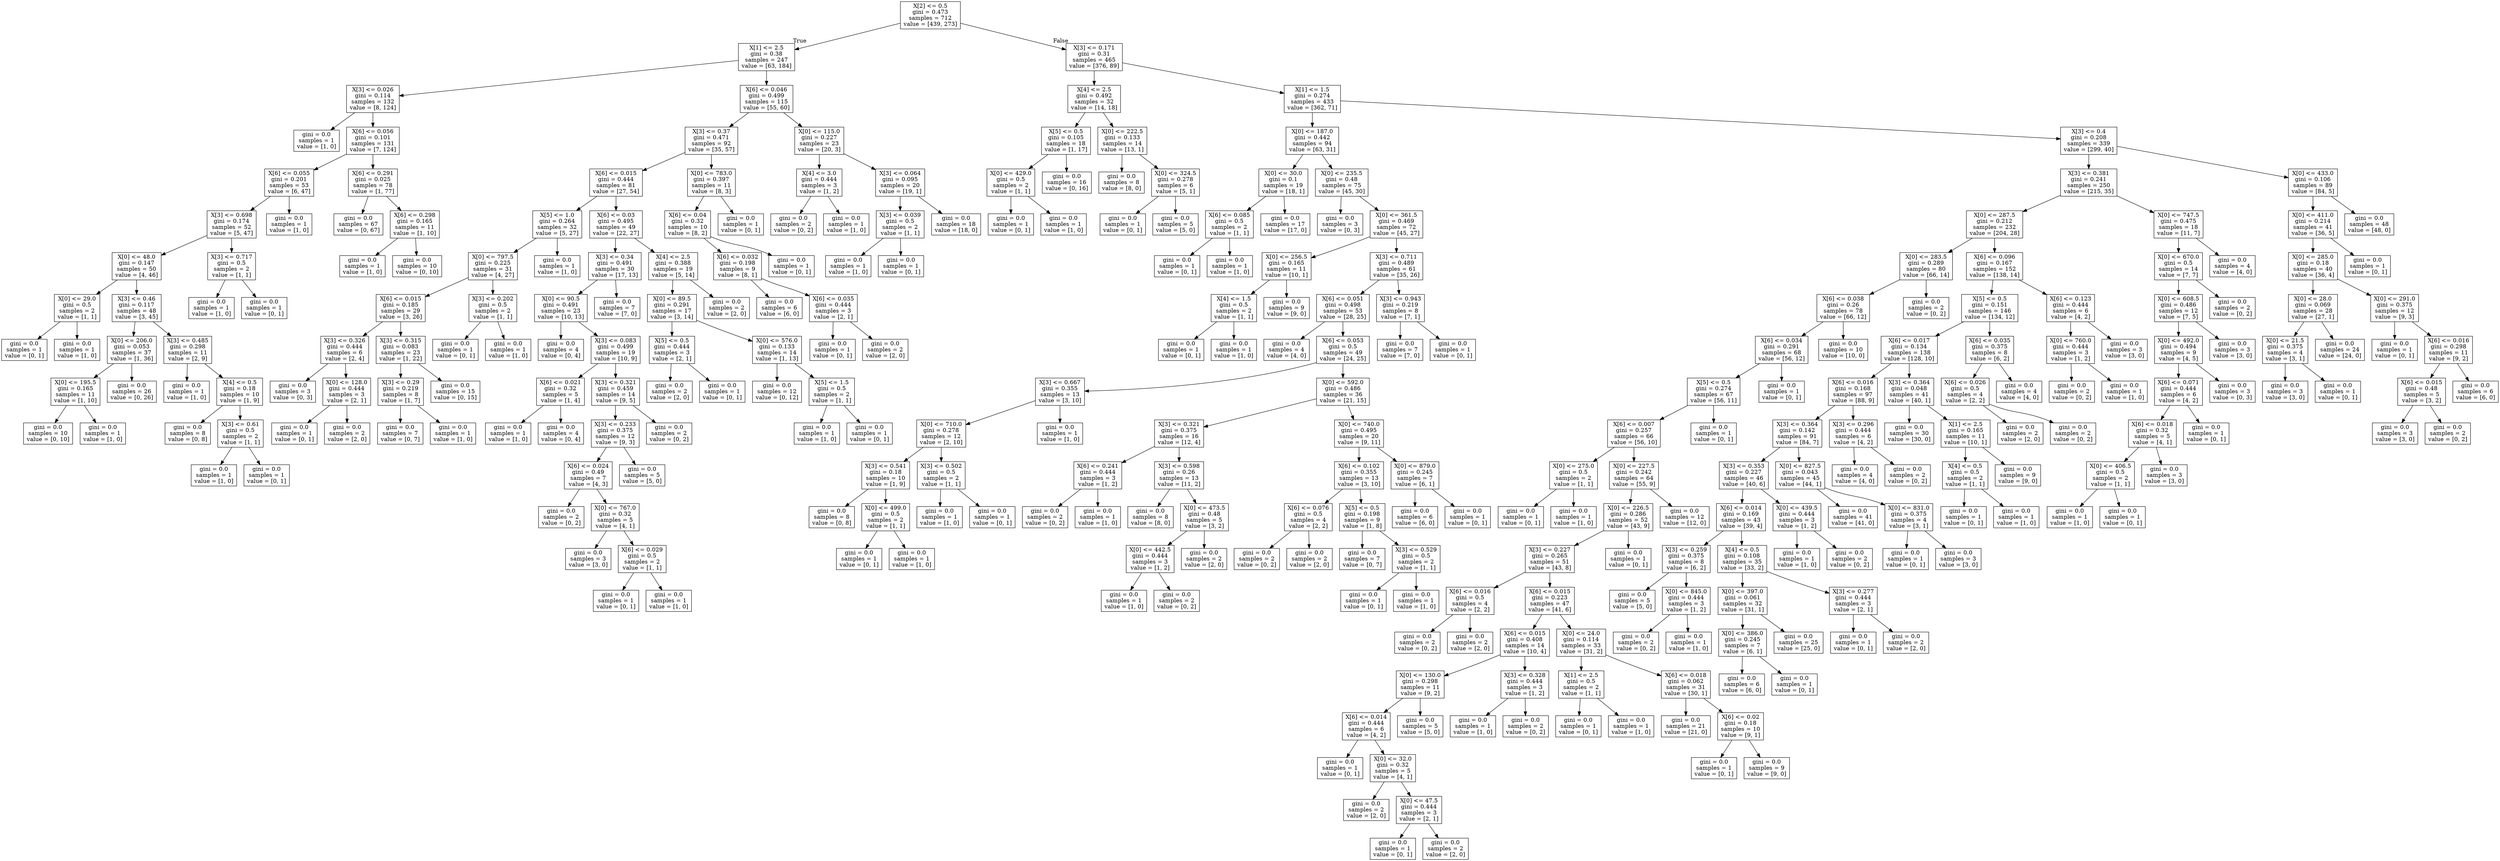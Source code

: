 digraph Tree {
node [shape=box] ;
0 [label="X[2] <= 0.5\ngini = 0.473\nsamples = 712\nvalue = [439, 273]"] ;
1 [label="X[1] <= 2.5\ngini = 0.38\nsamples = 247\nvalue = [63, 184]"] ;
0 -> 1 [labeldistance=2.5, labelangle=45, headlabel="True"] ;
2 [label="X[3] <= 0.026\ngini = 0.114\nsamples = 132\nvalue = [8, 124]"] ;
1 -> 2 ;
3 [label="gini = 0.0\nsamples = 1\nvalue = [1, 0]"] ;
2 -> 3 ;
4 [label="X[6] <= 0.056\ngini = 0.101\nsamples = 131\nvalue = [7, 124]"] ;
2 -> 4 ;
5 [label="X[6] <= 0.055\ngini = 0.201\nsamples = 53\nvalue = [6, 47]"] ;
4 -> 5 ;
6 [label="X[3] <= 0.698\ngini = 0.174\nsamples = 52\nvalue = [5, 47]"] ;
5 -> 6 ;
7 [label="X[0] <= 48.0\ngini = 0.147\nsamples = 50\nvalue = [4, 46]"] ;
6 -> 7 ;
8 [label="X[0] <= 29.0\ngini = 0.5\nsamples = 2\nvalue = [1, 1]"] ;
7 -> 8 ;
9 [label="gini = 0.0\nsamples = 1\nvalue = [0, 1]"] ;
8 -> 9 ;
10 [label="gini = 0.0\nsamples = 1\nvalue = [1, 0]"] ;
8 -> 10 ;
11 [label="X[3] <= 0.46\ngini = 0.117\nsamples = 48\nvalue = [3, 45]"] ;
7 -> 11 ;
12 [label="X[0] <= 206.0\ngini = 0.053\nsamples = 37\nvalue = [1, 36]"] ;
11 -> 12 ;
13 [label="X[0] <= 195.5\ngini = 0.165\nsamples = 11\nvalue = [1, 10]"] ;
12 -> 13 ;
14 [label="gini = 0.0\nsamples = 10\nvalue = [0, 10]"] ;
13 -> 14 ;
15 [label="gini = 0.0\nsamples = 1\nvalue = [1, 0]"] ;
13 -> 15 ;
16 [label="gini = 0.0\nsamples = 26\nvalue = [0, 26]"] ;
12 -> 16 ;
17 [label="X[3] <= 0.485\ngini = 0.298\nsamples = 11\nvalue = [2, 9]"] ;
11 -> 17 ;
18 [label="gini = 0.0\nsamples = 1\nvalue = [1, 0]"] ;
17 -> 18 ;
19 [label="X[4] <= 0.5\ngini = 0.18\nsamples = 10\nvalue = [1, 9]"] ;
17 -> 19 ;
20 [label="gini = 0.0\nsamples = 8\nvalue = [0, 8]"] ;
19 -> 20 ;
21 [label="X[3] <= 0.61\ngini = 0.5\nsamples = 2\nvalue = [1, 1]"] ;
19 -> 21 ;
22 [label="gini = 0.0\nsamples = 1\nvalue = [1, 0]"] ;
21 -> 22 ;
23 [label="gini = 0.0\nsamples = 1\nvalue = [0, 1]"] ;
21 -> 23 ;
24 [label="X[3] <= 0.717\ngini = 0.5\nsamples = 2\nvalue = [1, 1]"] ;
6 -> 24 ;
25 [label="gini = 0.0\nsamples = 1\nvalue = [1, 0]"] ;
24 -> 25 ;
26 [label="gini = 0.0\nsamples = 1\nvalue = [0, 1]"] ;
24 -> 26 ;
27 [label="gini = 0.0\nsamples = 1\nvalue = [1, 0]"] ;
5 -> 27 ;
28 [label="X[6] <= 0.291\ngini = 0.025\nsamples = 78\nvalue = [1, 77]"] ;
4 -> 28 ;
29 [label="gini = 0.0\nsamples = 67\nvalue = [0, 67]"] ;
28 -> 29 ;
30 [label="X[6] <= 0.298\ngini = 0.165\nsamples = 11\nvalue = [1, 10]"] ;
28 -> 30 ;
31 [label="gini = 0.0\nsamples = 1\nvalue = [1, 0]"] ;
30 -> 31 ;
32 [label="gini = 0.0\nsamples = 10\nvalue = [0, 10]"] ;
30 -> 32 ;
33 [label="X[6] <= 0.046\ngini = 0.499\nsamples = 115\nvalue = [55, 60]"] ;
1 -> 33 ;
34 [label="X[3] <= 0.37\ngini = 0.471\nsamples = 92\nvalue = [35, 57]"] ;
33 -> 34 ;
35 [label="X[6] <= 0.015\ngini = 0.444\nsamples = 81\nvalue = [27, 54]"] ;
34 -> 35 ;
36 [label="X[5] <= 1.0\ngini = 0.264\nsamples = 32\nvalue = [5, 27]"] ;
35 -> 36 ;
37 [label="X[0] <= 797.5\ngini = 0.225\nsamples = 31\nvalue = [4, 27]"] ;
36 -> 37 ;
38 [label="X[6] <= 0.015\ngini = 0.185\nsamples = 29\nvalue = [3, 26]"] ;
37 -> 38 ;
39 [label="X[3] <= 0.326\ngini = 0.444\nsamples = 6\nvalue = [2, 4]"] ;
38 -> 39 ;
40 [label="gini = 0.0\nsamples = 3\nvalue = [0, 3]"] ;
39 -> 40 ;
41 [label="X[0] <= 128.0\ngini = 0.444\nsamples = 3\nvalue = [2, 1]"] ;
39 -> 41 ;
42 [label="gini = 0.0\nsamples = 1\nvalue = [0, 1]"] ;
41 -> 42 ;
43 [label="gini = 0.0\nsamples = 2\nvalue = [2, 0]"] ;
41 -> 43 ;
44 [label="X[3] <= 0.315\ngini = 0.083\nsamples = 23\nvalue = [1, 22]"] ;
38 -> 44 ;
45 [label="X[3] <= 0.29\ngini = 0.219\nsamples = 8\nvalue = [1, 7]"] ;
44 -> 45 ;
46 [label="gini = 0.0\nsamples = 7\nvalue = [0, 7]"] ;
45 -> 46 ;
47 [label="gini = 0.0\nsamples = 1\nvalue = [1, 0]"] ;
45 -> 47 ;
48 [label="gini = 0.0\nsamples = 15\nvalue = [0, 15]"] ;
44 -> 48 ;
49 [label="X[3] <= 0.202\ngini = 0.5\nsamples = 2\nvalue = [1, 1]"] ;
37 -> 49 ;
50 [label="gini = 0.0\nsamples = 1\nvalue = [0, 1]"] ;
49 -> 50 ;
51 [label="gini = 0.0\nsamples = 1\nvalue = [1, 0]"] ;
49 -> 51 ;
52 [label="gini = 0.0\nsamples = 1\nvalue = [1, 0]"] ;
36 -> 52 ;
53 [label="X[6] <= 0.03\ngini = 0.495\nsamples = 49\nvalue = [22, 27]"] ;
35 -> 53 ;
54 [label="X[3] <= 0.34\ngini = 0.491\nsamples = 30\nvalue = [17, 13]"] ;
53 -> 54 ;
55 [label="X[0] <= 90.5\ngini = 0.491\nsamples = 23\nvalue = [10, 13]"] ;
54 -> 55 ;
56 [label="gini = 0.0\nsamples = 4\nvalue = [0, 4]"] ;
55 -> 56 ;
57 [label="X[3] <= 0.083\ngini = 0.499\nsamples = 19\nvalue = [10, 9]"] ;
55 -> 57 ;
58 [label="X[6] <= 0.021\ngini = 0.32\nsamples = 5\nvalue = [1, 4]"] ;
57 -> 58 ;
59 [label="gini = 0.0\nsamples = 1\nvalue = [1, 0]"] ;
58 -> 59 ;
60 [label="gini = 0.0\nsamples = 4\nvalue = [0, 4]"] ;
58 -> 60 ;
61 [label="X[3] <= 0.321\ngini = 0.459\nsamples = 14\nvalue = [9, 5]"] ;
57 -> 61 ;
62 [label="X[3] <= 0.233\ngini = 0.375\nsamples = 12\nvalue = [9, 3]"] ;
61 -> 62 ;
63 [label="X[6] <= 0.024\ngini = 0.49\nsamples = 7\nvalue = [4, 3]"] ;
62 -> 63 ;
64 [label="gini = 0.0\nsamples = 2\nvalue = [0, 2]"] ;
63 -> 64 ;
65 [label="X[0] <= 767.0\ngini = 0.32\nsamples = 5\nvalue = [4, 1]"] ;
63 -> 65 ;
66 [label="gini = 0.0\nsamples = 3\nvalue = [3, 0]"] ;
65 -> 66 ;
67 [label="X[6] <= 0.029\ngini = 0.5\nsamples = 2\nvalue = [1, 1]"] ;
65 -> 67 ;
68 [label="gini = 0.0\nsamples = 1\nvalue = [0, 1]"] ;
67 -> 68 ;
69 [label="gini = 0.0\nsamples = 1\nvalue = [1, 0]"] ;
67 -> 69 ;
70 [label="gini = 0.0\nsamples = 5\nvalue = [5, 0]"] ;
62 -> 70 ;
71 [label="gini = 0.0\nsamples = 2\nvalue = [0, 2]"] ;
61 -> 71 ;
72 [label="gini = 0.0\nsamples = 7\nvalue = [7, 0]"] ;
54 -> 72 ;
73 [label="X[4] <= 2.5\ngini = 0.388\nsamples = 19\nvalue = [5, 14]"] ;
53 -> 73 ;
74 [label="X[0] <= 89.5\ngini = 0.291\nsamples = 17\nvalue = [3, 14]"] ;
73 -> 74 ;
75 [label="X[5] <= 0.5\ngini = 0.444\nsamples = 3\nvalue = [2, 1]"] ;
74 -> 75 ;
76 [label="gini = 0.0\nsamples = 2\nvalue = [2, 0]"] ;
75 -> 76 ;
77 [label="gini = 0.0\nsamples = 1\nvalue = [0, 1]"] ;
75 -> 77 ;
78 [label="X[0] <= 576.0\ngini = 0.133\nsamples = 14\nvalue = [1, 13]"] ;
74 -> 78 ;
79 [label="gini = 0.0\nsamples = 12\nvalue = [0, 12]"] ;
78 -> 79 ;
80 [label="X[5] <= 1.5\ngini = 0.5\nsamples = 2\nvalue = [1, 1]"] ;
78 -> 80 ;
81 [label="gini = 0.0\nsamples = 1\nvalue = [1, 0]"] ;
80 -> 81 ;
82 [label="gini = 0.0\nsamples = 1\nvalue = [0, 1]"] ;
80 -> 82 ;
83 [label="gini = 0.0\nsamples = 2\nvalue = [2, 0]"] ;
73 -> 83 ;
84 [label="X[0] <= 783.0\ngini = 0.397\nsamples = 11\nvalue = [8, 3]"] ;
34 -> 84 ;
85 [label="X[6] <= 0.04\ngini = 0.32\nsamples = 10\nvalue = [8, 2]"] ;
84 -> 85 ;
86 [label="X[6] <= 0.032\ngini = 0.198\nsamples = 9\nvalue = [8, 1]"] ;
85 -> 86 ;
87 [label="gini = 0.0\nsamples = 6\nvalue = [6, 0]"] ;
86 -> 87 ;
88 [label="X[6] <= 0.035\ngini = 0.444\nsamples = 3\nvalue = [2, 1]"] ;
86 -> 88 ;
89 [label="gini = 0.0\nsamples = 1\nvalue = [0, 1]"] ;
88 -> 89 ;
90 [label="gini = 0.0\nsamples = 2\nvalue = [2, 0]"] ;
88 -> 90 ;
91 [label="gini = 0.0\nsamples = 1\nvalue = [0, 1]"] ;
85 -> 91 ;
92 [label="gini = 0.0\nsamples = 1\nvalue = [0, 1]"] ;
84 -> 92 ;
93 [label="X[0] <= 115.0\ngini = 0.227\nsamples = 23\nvalue = [20, 3]"] ;
33 -> 93 ;
94 [label="X[4] <= 3.0\ngini = 0.444\nsamples = 3\nvalue = [1, 2]"] ;
93 -> 94 ;
95 [label="gini = 0.0\nsamples = 2\nvalue = [0, 2]"] ;
94 -> 95 ;
96 [label="gini = 0.0\nsamples = 1\nvalue = [1, 0]"] ;
94 -> 96 ;
97 [label="X[3] <= 0.064\ngini = 0.095\nsamples = 20\nvalue = [19, 1]"] ;
93 -> 97 ;
98 [label="X[3] <= 0.039\ngini = 0.5\nsamples = 2\nvalue = [1, 1]"] ;
97 -> 98 ;
99 [label="gini = 0.0\nsamples = 1\nvalue = [1, 0]"] ;
98 -> 99 ;
100 [label="gini = 0.0\nsamples = 1\nvalue = [0, 1]"] ;
98 -> 100 ;
101 [label="gini = 0.0\nsamples = 18\nvalue = [18, 0]"] ;
97 -> 101 ;
102 [label="X[3] <= 0.171\ngini = 0.31\nsamples = 465\nvalue = [376, 89]"] ;
0 -> 102 [labeldistance=2.5, labelangle=-45, headlabel="False"] ;
103 [label="X[4] <= 2.5\ngini = 0.492\nsamples = 32\nvalue = [14, 18]"] ;
102 -> 103 ;
104 [label="X[5] <= 0.5\ngini = 0.105\nsamples = 18\nvalue = [1, 17]"] ;
103 -> 104 ;
105 [label="X[0] <= 429.0\ngini = 0.5\nsamples = 2\nvalue = [1, 1]"] ;
104 -> 105 ;
106 [label="gini = 0.0\nsamples = 1\nvalue = [0, 1]"] ;
105 -> 106 ;
107 [label="gini = 0.0\nsamples = 1\nvalue = [1, 0]"] ;
105 -> 107 ;
108 [label="gini = 0.0\nsamples = 16\nvalue = [0, 16]"] ;
104 -> 108 ;
109 [label="X[0] <= 222.5\ngini = 0.133\nsamples = 14\nvalue = [13, 1]"] ;
103 -> 109 ;
110 [label="gini = 0.0\nsamples = 8\nvalue = [8, 0]"] ;
109 -> 110 ;
111 [label="X[0] <= 324.5\ngini = 0.278\nsamples = 6\nvalue = [5, 1]"] ;
109 -> 111 ;
112 [label="gini = 0.0\nsamples = 1\nvalue = [0, 1]"] ;
111 -> 112 ;
113 [label="gini = 0.0\nsamples = 5\nvalue = [5, 0]"] ;
111 -> 113 ;
114 [label="X[1] <= 1.5\ngini = 0.274\nsamples = 433\nvalue = [362, 71]"] ;
102 -> 114 ;
115 [label="X[0] <= 187.0\ngini = 0.442\nsamples = 94\nvalue = [63, 31]"] ;
114 -> 115 ;
116 [label="X[0] <= 30.0\ngini = 0.1\nsamples = 19\nvalue = [18, 1]"] ;
115 -> 116 ;
117 [label="X[6] <= 0.085\ngini = 0.5\nsamples = 2\nvalue = [1, 1]"] ;
116 -> 117 ;
118 [label="gini = 0.0\nsamples = 1\nvalue = [0, 1]"] ;
117 -> 118 ;
119 [label="gini = 0.0\nsamples = 1\nvalue = [1, 0]"] ;
117 -> 119 ;
120 [label="gini = 0.0\nsamples = 17\nvalue = [17, 0]"] ;
116 -> 120 ;
121 [label="X[0] <= 235.5\ngini = 0.48\nsamples = 75\nvalue = [45, 30]"] ;
115 -> 121 ;
122 [label="gini = 0.0\nsamples = 3\nvalue = [0, 3]"] ;
121 -> 122 ;
123 [label="X[0] <= 361.5\ngini = 0.469\nsamples = 72\nvalue = [45, 27]"] ;
121 -> 123 ;
124 [label="X[0] <= 256.5\ngini = 0.165\nsamples = 11\nvalue = [10, 1]"] ;
123 -> 124 ;
125 [label="X[4] <= 1.5\ngini = 0.5\nsamples = 2\nvalue = [1, 1]"] ;
124 -> 125 ;
126 [label="gini = 0.0\nsamples = 1\nvalue = [0, 1]"] ;
125 -> 126 ;
127 [label="gini = 0.0\nsamples = 1\nvalue = [1, 0]"] ;
125 -> 127 ;
128 [label="gini = 0.0\nsamples = 9\nvalue = [9, 0]"] ;
124 -> 128 ;
129 [label="X[3] <= 0.711\ngini = 0.489\nsamples = 61\nvalue = [35, 26]"] ;
123 -> 129 ;
130 [label="X[6] <= 0.051\ngini = 0.498\nsamples = 53\nvalue = [28, 25]"] ;
129 -> 130 ;
131 [label="gini = 0.0\nsamples = 4\nvalue = [4, 0]"] ;
130 -> 131 ;
132 [label="X[6] <= 0.053\ngini = 0.5\nsamples = 49\nvalue = [24, 25]"] ;
130 -> 132 ;
133 [label="X[3] <= 0.667\ngini = 0.355\nsamples = 13\nvalue = [3, 10]"] ;
132 -> 133 ;
134 [label="X[0] <= 710.0\ngini = 0.278\nsamples = 12\nvalue = [2, 10]"] ;
133 -> 134 ;
135 [label="X[3] <= 0.541\ngini = 0.18\nsamples = 10\nvalue = [1, 9]"] ;
134 -> 135 ;
136 [label="gini = 0.0\nsamples = 8\nvalue = [0, 8]"] ;
135 -> 136 ;
137 [label="X[0] <= 499.0\ngini = 0.5\nsamples = 2\nvalue = [1, 1]"] ;
135 -> 137 ;
138 [label="gini = 0.0\nsamples = 1\nvalue = [0, 1]"] ;
137 -> 138 ;
139 [label="gini = 0.0\nsamples = 1\nvalue = [1, 0]"] ;
137 -> 139 ;
140 [label="X[3] <= 0.502\ngini = 0.5\nsamples = 2\nvalue = [1, 1]"] ;
134 -> 140 ;
141 [label="gini = 0.0\nsamples = 1\nvalue = [1, 0]"] ;
140 -> 141 ;
142 [label="gini = 0.0\nsamples = 1\nvalue = [0, 1]"] ;
140 -> 142 ;
143 [label="gini = 0.0\nsamples = 1\nvalue = [1, 0]"] ;
133 -> 143 ;
144 [label="X[0] <= 592.0\ngini = 0.486\nsamples = 36\nvalue = [21, 15]"] ;
132 -> 144 ;
145 [label="X[3] <= 0.321\ngini = 0.375\nsamples = 16\nvalue = [12, 4]"] ;
144 -> 145 ;
146 [label="X[6] <= 0.241\ngini = 0.444\nsamples = 3\nvalue = [1, 2]"] ;
145 -> 146 ;
147 [label="gini = 0.0\nsamples = 2\nvalue = [0, 2]"] ;
146 -> 147 ;
148 [label="gini = 0.0\nsamples = 1\nvalue = [1, 0]"] ;
146 -> 148 ;
149 [label="X[3] <= 0.598\ngini = 0.26\nsamples = 13\nvalue = [11, 2]"] ;
145 -> 149 ;
150 [label="gini = 0.0\nsamples = 8\nvalue = [8, 0]"] ;
149 -> 150 ;
151 [label="X[0] <= 473.5\ngini = 0.48\nsamples = 5\nvalue = [3, 2]"] ;
149 -> 151 ;
152 [label="X[0] <= 442.5\ngini = 0.444\nsamples = 3\nvalue = [1, 2]"] ;
151 -> 152 ;
153 [label="gini = 0.0\nsamples = 1\nvalue = [1, 0]"] ;
152 -> 153 ;
154 [label="gini = 0.0\nsamples = 2\nvalue = [0, 2]"] ;
152 -> 154 ;
155 [label="gini = 0.0\nsamples = 2\nvalue = [2, 0]"] ;
151 -> 155 ;
156 [label="X[0] <= 740.0\ngini = 0.495\nsamples = 20\nvalue = [9, 11]"] ;
144 -> 156 ;
157 [label="X[6] <= 0.102\ngini = 0.355\nsamples = 13\nvalue = [3, 10]"] ;
156 -> 157 ;
158 [label="X[6] <= 0.076\ngini = 0.5\nsamples = 4\nvalue = [2, 2]"] ;
157 -> 158 ;
159 [label="gini = 0.0\nsamples = 2\nvalue = [0, 2]"] ;
158 -> 159 ;
160 [label="gini = 0.0\nsamples = 2\nvalue = [2, 0]"] ;
158 -> 160 ;
161 [label="X[5] <= 0.5\ngini = 0.198\nsamples = 9\nvalue = [1, 8]"] ;
157 -> 161 ;
162 [label="gini = 0.0\nsamples = 7\nvalue = [0, 7]"] ;
161 -> 162 ;
163 [label="X[3] <= 0.529\ngini = 0.5\nsamples = 2\nvalue = [1, 1]"] ;
161 -> 163 ;
164 [label="gini = 0.0\nsamples = 1\nvalue = [0, 1]"] ;
163 -> 164 ;
165 [label="gini = 0.0\nsamples = 1\nvalue = [1, 0]"] ;
163 -> 165 ;
166 [label="X[0] <= 879.0\ngini = 0.245\nsamples = 7\nvalue = [6, 1]"] ;
156 -> 166 ;
167 [label="gini = 0.0\nsamples = 6\nvalue = [6, 0]"] ;
166 -> 167 ;
168 [label="gini = 0.0\nsamples = 1\nvalue = [0, 1]"] ;
166 -> 168 ;
169 [label="X[3] <= 0.943\ngini = 0.219\nsamples = 8\nvalue = [7, 1]"] ;
129 -> 169 ;
170 [label="gini = 0.0\nsamples = 7\nvalue = [7, 0]"] ;
169 -> 170 ;
171 [label="gini = 0.0\nsamples = 1\nvalue = [0, 1]"] ;
169 -> 171 ;
172 [label="X[3] <= 0.4\ngini = 0.208\nsamples = 339\nvalue = [299, 40]"] ;
114 -> 172 ;
173 [label="X[3] <= 0.381\ngini = 0.241\nsamples = 250\nvalue = [215, 35]"] ;
172 -> 173 ;
174 [label="X[0] <= 287.5\ngini = 0.212\nsamples = 232\nvalue = [204, 28]"] ;
173 -> 174 ;
175 [label="X[0] <= 283.5\ngini = 0.289\nsamples = 80\nvalue = [66, 14]"] ;
174 -> 175 ;
176 [label="X[6] <= 0.038\ngini = 0.26\nsamples = 78\nvalue = [66, 12]"] ;
175 -> 176 ;
177 [label="X[6] <= 0.034\ngini = 0.291\nsamples = 68\nvalue = [56, 12]"] ;
176 -> 177 ;
178 [label="X[5] <= 0.5\ngini = 0.274\nsamples = 67\nvalue = [56, 11]"] ;
177 -> 178 ;
179 [label="X[6] <= 0.007\ngini = 0.257\nsamples = 66\nvalue = [56, 10]"] ;
178 -> 179 ;
180 [label="X[0] <= 275.0\ngini = 0.5\nsamples = 2\nvalue = [1, 1]"] ;
179 -> 180 ;
181 [label="gini = 0.0\nsamples = 1\nvalue = [0, 1]"] ;
180 -> 181 ;
182 [label="gini = 0.0\nsamples = 1\nvalue = [1, 0]"] ;
180 -> 182 ;
183 [label="X[0] <= 227.5\ngini = 0.242\nsamples = 64\nvalue = [55, 9]"] ;
179 -> 183 ;
184 [label="X[0] <= 226.5\ngini = 0.286\nsamples = 52\nvalue = [43, 9]"] ;
183 -> 184 ;
185 [label="X[3] <= 0.227\ngini = 0.265\nsamples = 51\nvalue = [43, 8]"] ;
184 -> 185 ;
186 [label="X[6] <= 0.016\ngini = 0.5\nsamples = 4\nvalue = [2, 2]"] ;
185 -> 186 ;
187 [label="gini = 0.0\nsamples = 2\nvalue = [0, 2]"] ;
186 -> 187 ;
188 [label="gini = 0.0\nsamples = 2\nvalue = [2, 0]"] ;
186 -> 188 ;
189 [label="X[6] <= 0.015\ngini = 0.223\nsamples = 47\nvalue = [41, 6]"] ;
185 -> 189 ;
190 [label="X[6] <= 0.015\ngini = 0.408\nsamples = 14\nvalue = [10, 4]"] ;
189 -> 190 ;
191 [label="X[0] <= 130.0\ngini = 0.298\nsamples = 11\nvalue = [9, 2]"] ;
190 -> 191 ;
192 [label="X[6] <= 0.014\ngini = 0.444\nsamples = 6\nvalue = [4, 2]"] ;
191 -> 192 ;
193 [label="gini = 0.0\nsamples = 1\nvalue = [0, 1]"] ;
192 -> 193 ;
194 [label="X[0] <= 32.0\ngini = 0.32\nsamples = 5\nvalue = [4, 1]"] ;
192 -> 194 ;
195 [label="gini = 0.0\nsamples = 2\nvalue = [2, 0]"] ;
194 -> 195 ;
196 [label="X[0] <= 47.5\ngini = 0.444\nsamples = 3\nvalue = [2, 1]"] ;
194 -> 196 ;
197 [label="gini = 0.0\nsamples = 1\nvalue = [0, 1]"] ;
196 -> 197 ;
198 [label="gini = 0.0\nsamples = 2\nvalue = [2, 0]"] ;
196 -> 198 ;
199 [label="gini = 0.0\nsamples = 5\nvalue = [5, 0]"] ;
191 -> 199 ;
200 [label="X[3] <= 0.328\ngini = 0.444\nsamples = 3\nvalue = [1, 2]"] ;
190 -> 200 ;
201 [label="gini = 0.0\nsamples = 1\nvalue = [1, 0]"] ;
200 -> 201 ;
202 [label="gini = 0.0\nsamples = 2\nvalue = [0, 2]"] ;
200 -> 202 ;
203 [label="X[0] <= 24.0\ngini = 0.114\nsamples = 33\nvalue = [31, 2]"] ;
189 -> 203 ;
204 [label="X[1] <= 2.5\ngini = 0.5\nsamples = 2\nvalue = [1, 1]"] ;
203 -> 204 ;
205 [label="gini = 0.0\nsamples = 1\nvalue = [0, 1]"] ;
204 -> 205 ;
206 [label="gini = 0.0\nsamples = 1\nvalue = [1, 0]"] ;
204 -> 206 ;
207 [label="X[6] <= 0.018\ngini = 0.062\nsamples = 31\nvalue = [30, 1]"] ;
203 -> 207 ;
208 [label="gini = 0.0\nsamples = 21\nvalue = [21, 0]"] ;
207 -> 208 ;
209 [label="X[6] <= 0.02\ngini = 0.18\nsamples = 10\nvalue = [9, 1]"] ;
207 -> 209 ;
210 [label="gini = 0.0\nsamples = 1\nvalue = [0, 1]"] ;
209 -> 210 ;
211 [label="gini = 0.0\nsamples = 9\nvalue = [9, 0]"] ;
209 -> 211 ;
212 [label="gini = 0.0\nsamples = 1\nvalue = [0, 1]"] ;
184 -> 212 ;
213 [label="gini = 0.0\nsamples = 12\nvalue = [12, 0]"] ;
183 -> 213 ;
214 [label="gini = 0.0\nsamples = 1\nvalue = [0, 1]"] ;
178 -> 214 ;
215 [label="gini = 0.0\nsamples = 1\nvalue = [0, 1]"] ;
177 -> 215 ;
216 [label="gini = 0.0\nsamples = 10\nvalue = [10, 0]"] ;
176 -> 216 ;
217 [label="gini = 0.0\nsamples = 2\nvalue = [0, 2]"] ;
175 -> 217 ;
218 [label="X[6] <= 0.096\ngini = 0.167\nsamples = 152\nvalue = [138, 14]"] ;
174 -> 218 ;
219 [label="X[5] <= 0.5\ngini = 0.151\nsamples = 146\nvalue = [134, 12]"] ;
218 -> 219 ;
220 [label="X[6] <= 0.017\ngini = 0.134\nsamples = 138\nvalue = [128, 10]"] ;
219 -> 220 ;
221 [label="X[6] <= 0.016\ngini = 0.168\nsamples = 97\nvalue = [88, 9]"] ;
220 -> 221 ;
222 [label="X[3] <= 0.364\ngini = 0.142\nsamples = 91\nvalue = [84, 7]"] ;
221 -> 222 ;
223 [label="X[3] <= 0.353\ngini = 0.227\nsamples = 46\nvalue = [40, 6]"] ;
222 -> 223 ;
224 [label="X[6] <= 0.014\ngini = 0.169\nsamples = 43\nvalue = [39, 4]"] ;
223 -> 224 ;
225 [label="X[3] <= 0.259\ngini = 0.375\nsamples = 8\nvalue = [6, 2]"] ;
224 -> 225 ;
226 [label="gini = 0.0\nsamples = 5\nvalue = [5, 0]"] ;
225 -> 226 ;
227 [label="X[0] <= 845.0\ngini = 0.444\nsamples = 3\nvalue = [1, 2]"] ;
225 -> 227 ;
228 [label="gini = 0.0\nsamples = 2\nvalue = [0, 2]"] ;
227 -> 228 ;
229 [label="gini = 0.0\nsamples = 1\nvalue = [1, 0]"] ;
227 -> 229 ;
230 [label="X[4] <= 0.5\ngini = 0.108\nsamples = 35\nvalue = [33, 2]"] ;
224 -> 230 ;
231 [label="X[0] <= 397.0\ngini = 0.061\nsamples = 32\nvalue = [31, 1]"] ;
230 -> 231 ;
232 [label="X[0] <= 386.0\ngini = 0.245\nsamples = 7\nvalue = [6, 1]"] ;
231 -> 232 ;
233 [label="gini = 0.0\nsamples = 6\nvalue = [6, 0]"] ;
232 -> 233 ;
234 [label="gini = 0.0\nsamples = 1\nvalue = [0, 1]"] ;
232 -> 234 ;
235 [label="gini = 0.0\nsamples = 25\nvalue = [25, 0]"] ;
231 -> 235 ;
236 [label="X[3] <= 0.277\ngini = 0.444\nsamples = 3\nvalue = [2, 1]"] ;
230 -> 236 ;
237 [label="gini = 0.0\nsamples = 1\nvalue = [0, 1]"] ;
236 -> 237 ;
238 [label="gini = 0.0\nsamples = 2\nvalue = [2, 0]"] ;
236 -> 238 ;
239 [label="X[0] <= 439.5\ngini = 0.444\nsamples = 3\nvalue = [1, 2]"] ;
223 -> 239 ;
240 [label="gini = 0.0\nsamples = 1\nvalue = [1, 0]"] ;
239 -> 240 ;
241 [label="gini = 0.0\nsamples = 2\nvalue = [0, 2]"] ;
239 -> 241 ;
242 [label="X[0] <= 827.5\ngini = 0.043\nsamples = 45\nvalue = [44, 1]"] ;
222 -> 242 ;
243 [label="gini = 0.0\nsamples = 41\nvalue = [41, 0]"] ;
242 -> 243 ;
244 [label="X[0] <= 831.0\ngini = 0.375\nsamples = 4\nvalue = [3, 1]"] ;
242 -> 244 ;
245 [label="gini = 0.0\nsamples = 1\nvalue = [0, 1]"] ;
244 -> 245 ;
246 [label="gini = 0.0\nsamples = 3\nvalue = [3, 0]"] ;
244 -> 246 ;
247 [label="X[3] <= 0.296\ngini = 0.444\nsamples = 6\nvalue = [4, 2]"] ;
221 -> 247 ;
248 [label="gini = 0.0\nsamples = 4\nvalue = [4, 0]"] ;
247 -> 248 ;
249 [label="gini = 0.0\nsamples = 2\nvalue = [0, 2]"] ;
247 -> 249 ;
250 [label="X[3] <= 0.364\ngini = 0.048\nsamples = 41\nvalue = [40, 1]"] ;
220 -> 250 ;
251 [label="gini = 0.0\nsamples = 30\nvalue = [30, 0]"] ;
250 -> 251 ;
252 [label="X[1] <= 2.5\ngini = 0.165\nsamples = 11\nvalue = [10, 1]"] ;
250 -> 252 ;
253 [label="X[4] <= 0.5\ngini = 0.5\nsamples = 2\nvalue = [1, 1]"] ;
252 -> 253 ;
254 [label="gini = 0.0\nsamples = 1\nvalue = [0, 1]"] ;
253 -> 254 ;
255 [label="gini = 0.0\nsamples = 1\nvalue = [1, 0]"] ;
253 -> 255 ;
256 [label="gini = 0.0\nsamples = 9\nvalue = [9, 0]"] ;
252 -> 256 ;
257 [label="X[6] <= 0.035\ngini = 0.375\nsamples = 8\nvalue = [6, 2]"] ;
219 -> 257 ;
258 [label="X[6] <= 0.026\ngini = 0.5\nsamples = 4\nvalue = [2, 2]"] ;
257 -> 258 ;
259 [label="gini = 0.0\nsamples = 2\nvalue = [2, 0]"] ;
258 -> 259 ;
260 [label="gini = 0.0\nsamples = 2\nvalue = [0, 2]"] ;
258 -> 260 ;
261 [label="gini = 0.0\nsamples = 4\nvalue = [4, 0]"] ;
257 -> 261 ;
262 [label="X[6] <= 0.123\ngini = 0.444\nsamples = 6\nvalue = [4, 2]"] ;
218 -> 262 ;
263 [label="X[0] <= 760.0\ngini = 0.444\nsamples = 3\nvalue = [1, 2]"] ;
262 -> 263 ;
264 [label="gini = 0.0\nsamples = 2\nvalue = [0, 2]"] ;
263 -> 264 ;
265 [label="gini = 0.0\nsamples = 1\nvalue = [1, 0]"] ;
263 -> 265 ;
266 [label="gini = 0.0\nsamples = 3\nvalue = [3, 0]"] ;
262 -> 266 ;
267 [label="X[0] <= 747.5\ngini = 0.475\nsamples = 18\nvalue = [11, 7]"] ;
173 -> 267 ;
268 [label="X[0] <= 670.0\ngini = 0.5\nsamples = 14\nvalue = [7, 7]"] ;
267 -> 268 ;
269 [label="X[0] <= 608.5\ngini = 0.486\nsamples = 12\nvalue = [7, 5]"] ;
268 -> 269 ;
270 [label="X[0] <= 492.0\ngini = 0.494\nsamples = 9\nvalue = [4, 5]"] ;
269 -> 270 ;
271 [label="X[6] <= 0.071\ngini = 0.444\nsamples = 6\nvalue = [4, 2]"] ;
270 -> 271 ;
272 [label="X[6] <= 0.018\ngini = 0.32\nsamples = 5\nvalue = [4, 1]"] ;
271 -> 272 ;
273 [label="X[0] <= 406.5\ngini = 0.5\nsamples = 2\nvalue = [1, 1]"] ;
272 -> 273 ;
274 [label="gini = 0.0\nsamples = 1\nvalue = [1, 0]"] ;
273 -> 274 ;
275 [label="gini = 0.0\nsamples = 1\nvalue = [0, 1]"] ;
273 -> 275 ;
276 [label="gini = 0.0\nsamples = 3\nvalue = [3, 0]"] ;
272 -> 276 ;
277 [label="gini = 0.0\nsamples = 1\nvalue = [0, 1]"] ;
271 -> 277 ;
278 [label="gini = 0.0\nsamples = 3\nvalue = [0, 3]"] ;
270 -> 278 ;
279 [label="gini = 0.0\nsamples = 3\nvalue = [3, 0]"] ;
269 -> 279 ;
280 [label="gini = 0.0\nsamples = 2\nvalue = [0, 2]"] ;
268 -> 280 ;
281 [label="gini = 0.0\nsamples = 4\nvalue = [4, 0]"] ;
267 -> 281 ;
282 [label="X[0] <= 433.0\ngini = 0.106\nsamples = 89\nvalue = [84, 5]"] ;
172 -> 282 ;
283 [label="X[0] <= 411.0\ngini = 0.214\nsamples = 41\nvalue = [36, 5]"] ;
282 -> 283 ;
284 [label="X[0] <= 285.0\ngini = 0.18\nsamples = 40\nvalue = [36, 4]"] ;
283 -> 284 ;
285 [label="X[0] <= 28.0\ngini = 0.069\nsamples = 28\nvalue = [27, 1]"] ;
284 -> 285 ;
286 [label="X[0] <= 21.5\ngini = 0.375\nsamples = 4\nvalue = [3, 1]"] ;
285 -> 286 ;
287 [label="gini = 0.0\nsamples = 3\nvalue = [3, 0]"] ;
286 -> 287 ;
288 [label="gini = 0.0\nsamples = 1\nvalue = [0, 1]"] ;
286 -> 288 ;
289 [label="gini = 0.0\nsamples = 24\nvalue = [24, 0]"] ;
285 -> 289 ;
290 [label="X[0] <= 291.0\ngini = 0.375\nsamples = 12\nvalue = [9, 3]"] ;
284 -> 290 ;
291 [label="gini = 0.0\nsamples = 1\nvalue = [0, 1]"] ;
290 -> 291 ;
292 [label="X[6] <= 0.016\ngini = 0.298\nsamples = 11\nvalue = [9, 2]"] ;
290 -> 292 ;
293 [label="X[6] <= 0.015\ngini = 0.48\nsamples = 5\nvalue = [3, 2]"] ;
292 -> 293 ;
294 [label="gini = 0.0\nsamples = 3\nvalue = [3, 0]"] ;
293 -> 294 ;
295 [label="gini = 0.0\nsamples = 2\nvalue = [0, 2]"] ;
293 -> 295 ;
296 [label="gini = 0.0\nsamples = 6\nvalue = [6, 0]"] ;
292 -> 296 ;
297 [label="gini = 0.0\nsamples = 1\nvalue = [0, 1]"] ;
283 -> 297 ;
298 [label="gini = 0.0\nsamples = 48\nvalue = [48, 0]"] ;
282 -> 298 ;
}
